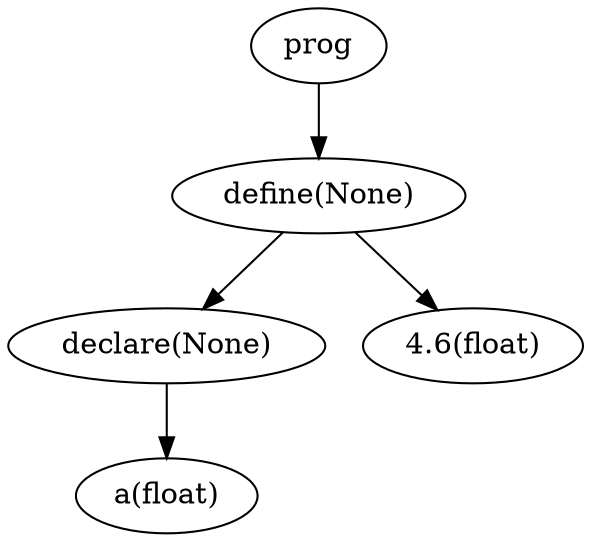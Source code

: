 digraph AST {
	node1[label="prog"]
	node2[label="define(None)"]
	node1->node2
	node3[label="declare(None)"]
	node2->node3
	node4[label="a(float)"]
	node3->node4
	node5[label="4.6(float)"]
	node2->node5
}